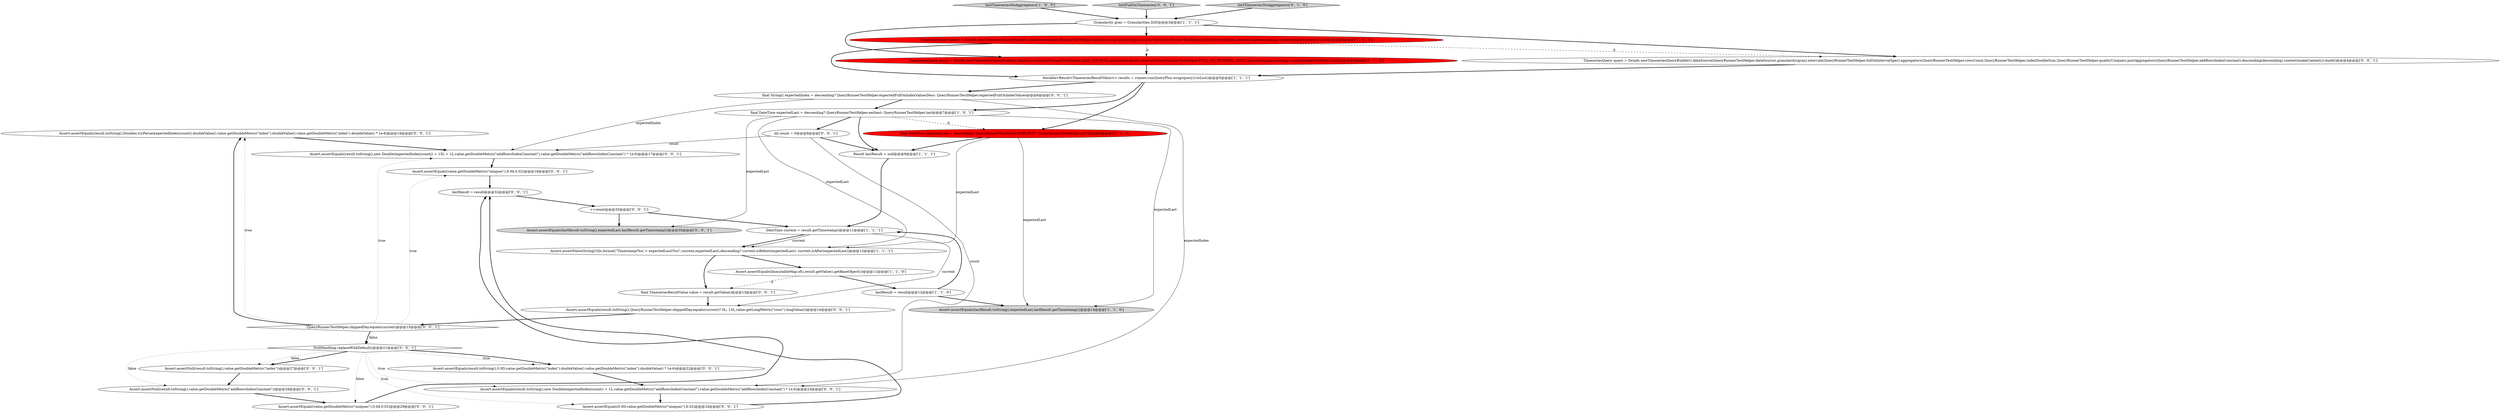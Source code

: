 digraph {
16 [style = filled, label = "Assert.assertEquals(result.toString(),Doubles.tryParse(expectedIndex(count().doubleValue(),value.getDoubleMetric(\"index\").doubleValue(),value.getDoubleMetric(\"index\").doubleValue() * 1e-6)@@@16@@@['0', '0', '1']", fillcolor = white, shape = ellipse image = "AAA0AAABBB3BBB"];
32 [style = filled, label = "TimeseriesQuery query = Druids.newTimeseriesQueryBuilder().dataSource(QueryRunnerTestHelper.dataSource).granularity(gran).intervals(QueryRunnerTestHelper.fullOnIntervalSpec).aggregators(QueryRunnerTestHelper.rowsCount,QueryRunnerTestHelper.indexDoubleSum,QueryRunnerTestHelper.qualityUniques).postAggregators(QueryRunnerTestHelper.addRowsIndexConstant).descending(descending).context(makeContext()).build()@@@4@@@['0', '0', '1']", fillcolor = white, shape = ellipse image = "AAA0AAABBB3BBB"];
13 [style = filled, label = "final DateTime expectedLast = descending? QueryRunnerTestHelper.EARLIEST: QueryRunnerTestHelper.LAST@@@6@@@['0', '1', '0']", fillcolor = red, shape = ellipse image = "AAA1AAABBB2BBB"];
22 [style = filled, label = "Assert.assertEquals(result.toString(),QueryRunnerTestHelper.skippedDay.equals(current)? 0L: 13L,value.getLongMetric(\"rows\").longValue())@@@14@@@['0', '0', '1']", fillcolor = white, shape = ellipse image = "AAA0AAABBB3BBB"];
0 [style = filled, label = "Result lastResult = null@@@9@@@['1', '1', '1']", fillcolor = white, shape = ellipse image = "AAA0AAABBB1BBB"];
9 [style = filled, label = "TimeseriesQuery query = Druids.newTimeseriesQueryBuilder().dataSource(QueryRunnerTestHelper.dataSource).granularity(gran).intervals(QueryRunnerTestHelper.fullOnIntervalSpec).descending(descending).context(makeContext()).build()@@@4@@@['1', '0', '0']", fillcolor = red, shape = ellipse image = "AAA1AAABBB1BBB"];
4 [style = filled, label = "Assert.assertEquals(ImmutableMap.of(),result.getValue().getBaseObject())@@@11@@@['1', '1', '0']", fillcolor = white, shape = ellipse image = "AAA0AAABBB1BBB"];
23 [style = filled, label = "int count = 0@@@8@@@['0', '0', '1']", fillcolor = white, shape = ellipse image = "AAA0AAABBB3BBB"];
15 [style = filled, label = "Assert.assertEquals(lastResult.toString(),expectedLast,lastResult.getTimestamp())@@@35@@@['0', '0', '1']", fillcolor = lightgray, shape = ellipse image = "AAA0AAABBB3BBB"];
8 [style = filled, label = "testTimeseriesNoAggregators['1', '0', '0']", fillcolor = lightgray, shape = diamond image = "AAA0AAABBB1BBB"];
31 [style = filled, label = "final String(( expectedIndex = descending? QueryRunnerTestHelper.expectedFullOnIndexValuesDesc: QueryRunnerTestHelper.expectedFullOnIndexValues@@@6@@@['0', '0', '1']", fillcolor = white, shape = ellipse image = "AAA0AAABBB3BBB"];
14 [style = filled, label = "testFullOnTimeseries['0', '0', '1']", fillcolor = lightgray, shape = diamond image = "AAA0AAABBB3BBB"];
33 [style = filled, label = "Assert.assertEquals(0.0D,value.getDoubleMetric(\"uniques\"),0.02)@@@24@@@['0', '0', '1']", fillcolor = white, shape = ellipse image = "AAA0AAABBB3BBB"];
3 [style = filled, label = "Assert.assertFalse(StringUtils.format(\"Timestamp(%s( > expectedLast(%s(\",current,expectedLast),descending? current.isBefore(expectedLast): current.isAfter(expectedLast))@@@12@@@['1', '1', '1']", fillcolor = white, shape = ellipse image = "AAA0AAABBB1BBB"];
6 [style = filled, label = "final DateTime expectedLast = descending? QueryRunnerTestHelper.earliest: QueryRunnerTestHelper.last@@@7@@@['1', '0', '1']", fillcolor = white, shape = ellipse image = "AAA0AAABBB1BBB"];
26 [style = filled, label = "Assert.assertEquals(value.getDoubleMetric(\"uniques\"),0.0d,0.02)@@@29@@@['0', '0', '1']", fillcolor = white, shape = ellipse image = "AAA0AAABBB3BBB"];
1 [style = filled, label = "Assert.assertEquals(lastResult.toString(),expectedLast,lastResult.getTimestamp())@@@14@@@['1', '1', '0']", fillcolor = lightgray, shape = ellipse image = "AAA0AAABBB1BBB"];
5 [style = filled, label = "lastResult = result@@@12@@@['1', '1', '0']", fillcolor = white, shape = ellipse image = "AAA0AAABBB1BBB"];
2 [style = filled, label = "Granularity gran = Granularities.DAY@@@3@@@['1', '1', '1']", fillcolor = white, shape = ellipse image = "AAA0AAABBB1BBB"];
30 [style = filled, label = "Assert.assertEquals(result.toString(),0.0D,value.getDoubleMetric(\"index\").doubleValue(),value.getDoubleMetric(\"index\").doubleValue() * 1e-6)@@@22@@@['0', '0', '1']", fillcolor = white, shape = ellipse image = "AAA0AAABBB3BBB"];
25 [style = filled, label = "Assert.assertEquals(result.toString(),new Double(expectedIndex(count() + 13L + 1L,value.getDoubleMetric(\"addRowsIndexConstant\"),value.getDoubleMetric(\"addRowsIndexConstant\") * 1e-6)@@@17@@@['0', '0', '1']", fillcolor = white, shape = ellipse image = "AAA0AAABBB3BBB"];
12 [style = filled, label = "TimeseriesQuery query = Druids.newTimeseriesQueryBuilder().dataSource(QueryRunnerTestHelper.DATA_SOURCE).granularity(gran).intervals(QueryRunnerTestHelper.FULL_ON_INTERVAL_SPEC).descending(descending).context(makeContext()).build()@@@4@@@['0', '1', '0']", fillcolor = red, shape = ellipse image = "AAA1AAABBB2BBB"];
24 [style = filled, label = "!QueryRunnerTestHelper.skippedDay.equals(current)@@@15@@@['0', '0', '1']", fillcolor = white, shape = diamond image = "AAA0AAABBB3BBB"];
29 [style = filled, label = "final TimeseriesResultValue value = result.getValue()@@@13@@@['0', '0', '1']", fillcolor = white, shape = ellipse image = "AAA0AAABBB3BBB"];
11 [style = filled, label = "testTimeseriesNoAggregators['0', '1', '0']", fillcolor = lightgray, shape = diamond image = "AAA0AAABBB2BBB"];
17 [style = filled, label = "Assert.assertEquals(result.toString(),new Double(expectedIndex(count() + 1L,value.getDoubleMetric(\"addRowsIndexConstant\"),value.getDoubleMetric(\"addRowsIndexConstant\") * 1e-6)@@@23@@@['0', '0', '1']", fillcolor = white, shape = ellipse image = "AAA0AAABBB3BBB"];
21 [style = filled, label = "Assert.assertNull(result.toString(),value.getDoubleMetric(\"addRowsIndexConstant\"))@@@28@@@['0', '0', '1']", fillcolor = white, shape = ellipse image = "AAA0AAABBB3BBB"];
7 [style = filled, label = "DateTime current = result.getTimestamp()@@@11@@@['1', '1', '1']", fillcolor = white, shape = ellipse image = "AAA0AAABBB1BBB"];
20 [style = filled, label = "NullHandling.replaceWithDefault()@@@21@@@['0', '0', '1']", fillcolor = white, shape = diamond image = "AAA0AAABBB3BBB"];
10 [style = filled, label = "Iterable<Result<TimeseriesResultValue>> results = runner.run(QueryPlus.wrap(query)).toList()@@@5@@@['1', '1', '1']", fillcolor = white, shape = ellipse image = "AAA0AAABBB1BBB"];
28 [style = filled, label = "lastResult = result@@@32@@@['0', '0', '1']", fillcolor = white, shape = ellipse image = "AAA0AAABBB3BBB"];
19 [style = filled, label = "Assert.assertEquals(value.getDoubleMetric(\"uniques\"),9.0d,0.02)@@@18@@@['0', '0', '1']", fillcolor = white, shape = ellipse image = "AAA0AAABBB3BBB"];
18 [style = filled, label = "++count@@@33@@@['0', '0', '1']", fillcolor = white, shape = ellipse image = "AAA0AAABBB3BBB"];
27 [style = filled, label = "Assert.assertNull(result.toString(),value.getDoubleMetric(\"index\"))@@@27@@@['0', '0', '1']", fillcolor = white, shape = ellipse image = "AAA0AAABBB3BBB"];
30->17 [style = bold, label=""];
28->18 [style = bold, label=""];
10->31 [style = bold, label=""];
13->3 [style = solid, label="expectedLast"];
31->17 [style = solid, label="expectedIndex"];
24->25 [style = dotted, label="true"];
20->21 [style = dotted, label="false"];
20->17 [style = dotted, label="true"];
6->23 [style = bold, label=""];
33->28 [style = bold, label=""];
6->15 [style = solid, label="expectedLast"];
18->15 [style = bold, label=""];
16->25 [style = bold, label=""];
6->0 [style = bold, label=""];
17->33 [style = bold, label=""];
2->9 [style = bold, label=""];
9->10 [style = bold, label=""];
7->22 [style = solid, label="current"];
23->17 [style = solid, label="count"];
23->0 [style = bold, label=""];
3->4 [style = bold, label=""];
10->6 [style = bold, label=""];
32->10 [style = bold, label=""];
11->2 [style = bold, label=""];
7->3 [style = bold, label=""];
2->12 [style = bold, label=""];
24->16 [style = dotted, label="true"];
24->20 [style = dotted, label="false"];
20->27 [style = dotted, label="false"];
0->7 [style = bold, label=""];
20->27 [style = bold, label=""];
24->20 [style = bold, label=""];
13->1 [style = solid, label="expectedLast"];
9->32 [style = dashed, label="0"];
24->16 [style = bold, label=""];
5->1 [style = bold, label=""];
21->26 [style = bold, label=""];
12->10 [style = bold, label=""];
6->1 [style = solid, label="expectedLast"];
31->6 [style = bold, label=""];
20->33 [style = dotted, label="true"];
6->13 [style = dashed, label="0"];
8->2 [style = bold, label=""];
10->13 [style = bold, label=""];
20->30 [style = dotted, label="true"];
31->25 [style = solid, label="expectedIndex"];
25->19 [style = bold, label=""];
7->3 [style = solid, label="current"];
5->7 [style = bold, label=""];
24->19 [style = dotted, label="true"];
23->25 [style = solid, label="count"];
14->2 [style = bold, label=""];
9->12 [style = dashed, label="0"];
2->32 [style = bold, label=""];
19->28 [style = bold, label=""];
29->22 [style = bold, label=""];
22->24 [style = bold, label=""];
26->28 [style = bold, label=""];
18->7 [style = bold, label=""];
20->30 [style = bold, label=""];
6->3 [style = solid, label="expectedLast"];
4->29 [style = dashed, label="0"];
27->21 [style = bold, label=""];
20->26 [style = dotted, label="false"];
4->5 [style = bold, label=""];
3->29 [style = bold, label=""];
13->0 [style = bold, label=""];
}
